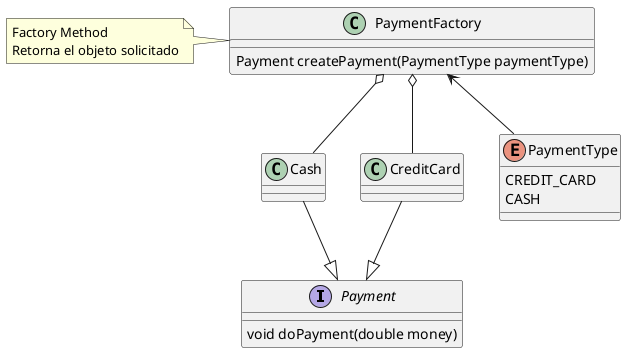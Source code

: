 @startuml

interface Payment {
void doPayment(double money)
}

Cash --|> Payment
CreditCard --|> Payment

class PaymentFactory {
Payment createPayment(PaymentType paymentType)
}

enum PaymentType {
CREDIT_CARD
CASH
}

PaymentFactory <-- PaymentType
PaymentFactory o-- Cash
PaymentFactory o-- CreditCard

note "Factory Method\nRetorna el objeto solicitado" as NotePaymentFactory
PaymentFactory .l. NotePaymentFactory

@enduml